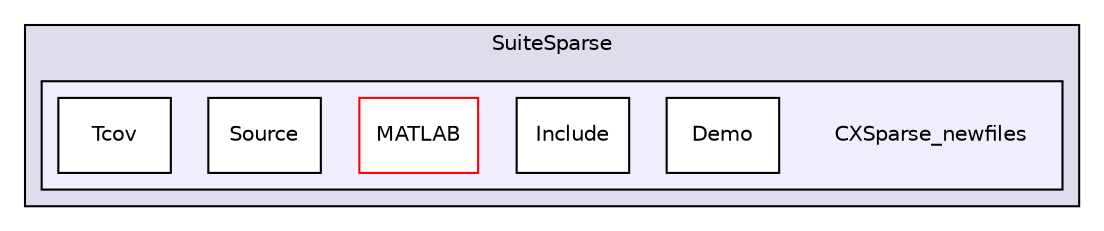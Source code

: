digraph "libs/SuiteSparse/CXSparse_newfiles" {
  compound=true
  node [ fontsize="10", fontname="Helvetica"];
  edge [ labelfontsize="10", labelfontname="Helvetica"];
  subgraph clusterdir_bb3805179b22f9bf6cb2257a07012dea {
    graph [ bgcolor="#ddddee", pencolor="black", label="SuiteSparse" fontname="Helvetica", fontsize="10", URL="dir_bb3805179b22f9bf6cb2257a07012dea.html"]
  subgraph clusterdir_d7c04fa715a2e1447df40bc9cc9441e9 {
    graph [ bgcolor="#eeeeff", pencolor="black", label="" URL="dir_d7c04fa715a2e1447df40bc9cc9441e9.html"];
    dir_d7c04fa715a2e1447df40bc9cc9441e9 [shape=plaintext label="CXSparse_newfiles"];
    dir_9aa953995e73a40b76dade9ab659af79 [shape=box label="Demo" color="black" fillcolor="white" style="filled" URL="dir_9aa953995e73a40b76dade9ab659af79.html"];
    dir_1ec9f55129ea41fb676c36a579393d45 [shape=box label="Include" color="black" fillcolor="white" style="filled" URL="dir_1ec9f55129ea41fb676c36a579393d45.html"];
    dir_60b2ea401556130bfc656ed89d09864b [shape=box label="MATLAB" color="red" fillcolor="white" style="filled" URL="dir_60b2ea401556130bfc656ed89d09864b.html"];
    dir_c336dbb9fb2f5ec4de7600f2c9becf5a [shape=box label="Source" color="black" fillcolor="white" style="filled" URL="dir_c336dbb9fb2f5ec4de7600f2c9becf5a.html"];
    dir_adb1e21f6bce9a842d03a035a9ac6b52 [shape=box label="Tcov" color="black" fillcolor="white" style="filled" URL="dir_adb1e21f6bce9a842d03a035a9ac6b52.html"];
  }
  }
}
